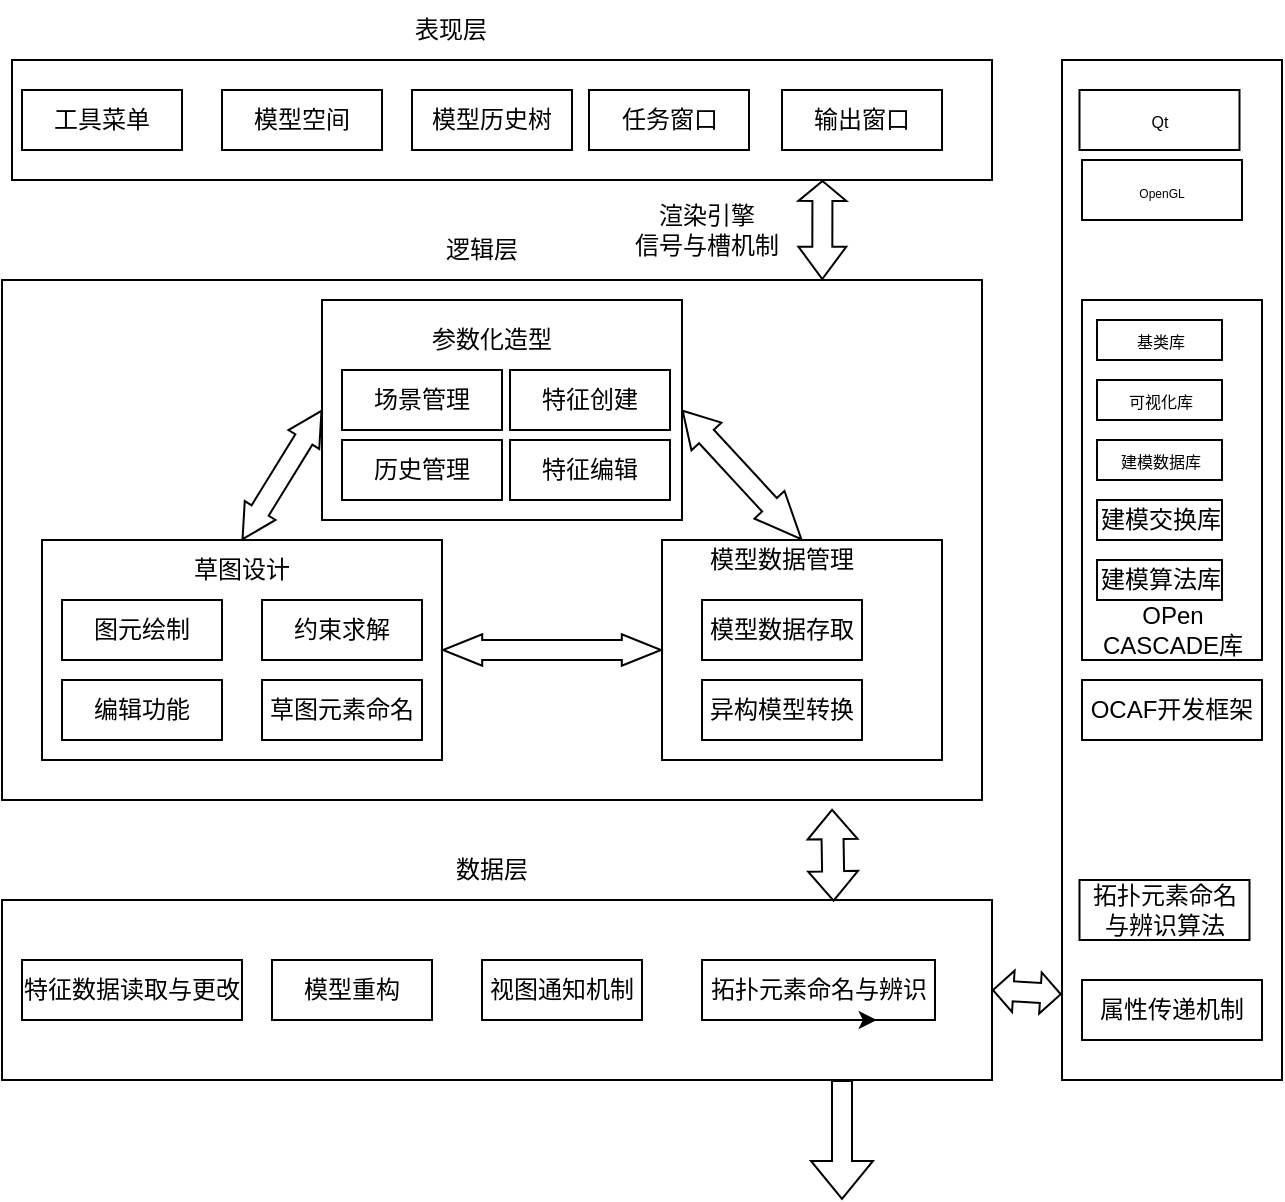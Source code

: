 <mxfile version="21.1.5" type="github">
  <diagram name="第 1 页" id="obXDIkw4ct05Dv1w8uGv">
    <mxGraphModel dx="613" dy="672" grid="1" gridSize="10" guides="1" tooltips="1" connect="1" arrows="1" fold="1" page="1" pageScale="1" pageWidth="827" pageHeight="1169" math="0" shadow="0">
      <root>
        <mxCell id="0" />
        <mxCell id="1" parent="0" />
        <mxCell id="hpdYj8IzXZtInwZiu81i-1" value="" style="rounded=0;whiteSpace=wrap;html=1;" vertex="1" parent="1">
          <mxGeometry x="125" y="70" width="490" height="60" as="geometry" />
        </mxCell>
        <mxCell id="hpdYj8IzXZtInwZiu81i-3" value="" style="rounded=0;whiteSpace=wrap;html=1;" vertex="1" parent="1">
          <mxGeometry x="120" y="180" width="490" height="260" as="geometry" />
        </mxCell>
        <mxCell id="hpdYj8IzXZtInwZiu81i-4" value="" style="rounded=0;whiteSpace=wrap;html=1;" vertex="1" parent="1">
          <mxGeometry x="120" y="490" width="495" height="90" as="geometry" />
        </mxCell>
        <mxCell id="hpdYj8IzXZtInwZiu81i-5" value="工具菜单" style="rounded=0;whiteSpace=wrap;html=1;" vertex="1" parent="1">
          <mxGeometry x="130" y="85" width="80" height="30" as="geometry" />
        </mxCell>
        <mxCell id="hpdYj8IzXZtInwZiu81i-6" value="模型空间" style="rounded=0;whiteSpace=wrap;html=1;" vertex="1" parent="1">
          <mxGeometry x="230" y="85" width="80" height="30" as="geometry" />
        </mxCell>
        <mxCell id="hpdYj8IzXZtInwZiu81i-7" value="模型历史树" style="rounded=0;whiteSpace=wrap;html=1;" vertex="1" parent="1">
          <mxGeometry x="325" y="85" width="80" height="30" as="geometry" />
        </mxCell>
        <mxCell id="hpdYj8IzXZtInwZiu81i-8" value="输出窗口" style="rounded=0;whiteSpace=wrap;html=1;" vertex="1" parent="1">
          <mxGeometry x="510" y="85" width="80" height="30" as="geometry" />
        </mxCell>
        <mxCell id="hpdYj8IzXZtInwZiu81i-9" value="任务窗口" style="rounded=0;whiteSpace=wrap;html=1;" vertex="1" parent="1">
          <mxGeometry x="413.5" y="85" width="80" height="30" as="geometry" />
        </mxCell>
        <mxCell id="hpdYj8IzXZtInwZiu81i-10" value="表现层" style="text;html=1;align=center;verticalAlign=middle;resizable=0;points=[];autosize=1;strokeColor=none;fillColor=none;" vertex="1" parent="1">
          <mxGeometry x="314" y="40" width="60" height="30" as="geometry" />
        </mxCell>
        <mxCell id="hpdYj8IzXZtInwZiu81i-11" value="" style="rounded=0;whiteSpace=wrap;html=1;" vertex="1" parent="1">
          <mxGeometry x="280" y="190" width="180" height="110" as="geometry" />
        </mxCell>
        <mxCell id="hpdYj8IzXZtInwZiu81i-12" value="场景管理" style="rounded=0;whiteSpace=wrap;html=1;" vertex="1" parent="1">
          <mxGeometry x="290" y="225" width="80" height="30" as="geometry" />
        </mxCell>
        <mxCell id="hpdYj8IzXZtInwZiu81i-13" value="历史管理" style="rounded=0;whiteSpace=wrap;html=1;" vertex="1" parent="1">
          <mxGeometry x="290" y="260" width="80" height="30" as="geometry" />
        </mxCell>
        <mxCell id="hpdYj8IzXZtInwZiu81i-14" value="特征创建" style="rounded=0;whiteSpace=wrap;html=1;" vertex="1" parent="1">
          <mxGeometry x="374" y="225" width="80" height="30" as="geometry" />
        </mxCell>
        <mxCell id="hpdYj8IzXZtInwZiu81i-15" value="特征编辑" style="rounded=0;whiteSpace=wrap;html=1;" vertex="1" parent="1">
          <mxGeometry x="374" y="260" width="80" height="30" as="geometry" />
        </mxCell>
        <mxCell id="hpdYj8IzXZtInwZiu81i-16" value="" style="rounded=0;whiteSpace=wrap;html=1;" vertex="1" parent="1">
          <mxGeometry x="140" y="310" width="200" height="110" as="geometry" />
        </mxCell>
        <mxCell id="hpdYj8IzXZtInwZiu81i-18" value="" style="rounded=0;whiteSpace=wrap;html=1;" vertex="1" parent="1">
          <mxGeometry x="450" y="310" width="140" height="110" as="geometry" />
        </mxCell>
        <mxCell id="hpdYj8IzXZtInwZiu81i-19" value="图元绘制" style="rounded=0;whiteSpace=wrap;html=1;" vertex="1" parent="1">
          <mxGeometry x="150" y="340" width="80" height="30" as="geometry" />
        </mxCell>
        <mxCell id="hpdYj8IzXZtInwZiu81i-20" value="约束求解" style="rounded=0;whiteSpace=wrap;html=1;" vertex="1" parent="1">
          <mxGeometry x="250" y="340" width="80" height="30" as="geometry" />
        </mxCell>
        <mxCell id="hpdYj8IzXZtInwZiu81i-21" value="编辑功能" style="rounded=0;whiteSpace=wrap;html=1;" vertex="1" parent="1">
          <mxGeometry x="150" y="380" width="80" height="30" as="geometry" />
        </mxCell>
        <mxCell id="hpdYj8IzXZtInwZiu81i-22" value="草图元素命名" style="rounded=0;whiteSpace=wrap;html=1;" vertex="1" parent="1">
          <mxGeometry x="250" y="380" width="80" height="30" as="geometry" />
        </mxCell>
        <mxCell id="hpdYj8IzXZtInwZiu81i-23" value="模型数据存取" style="rounded=0;whiteSpace=wrap;html=1;" vertex="1" parent="1">
          <mxGeometry x="470" y="340" width="80" height="30" as="geometry" />
        </mxCell>
        <mxCell id="hpdYj8IzXZtInwZiu81i-24" value="异构模型转换" style="rounded=0;whiteSpace=wrap;html=1;" vertex="1" parent="1">
          <mxGeometry x="470" y="380" width="80" height="30" as="geometry" />
        </mxCell>
        <mxCell id="hpdYj8IzXZtInwZiu81i-27" value="" style="rounded=0;whiteSpace=wrap;html=1;" vertex="1" parent="1">
          <mxGeometry x="650" y="70" width="110" height="510" as="geometry" />
        </mxCell>
        <mxCell id="hpdYj8IzXZtInwZiu81i-28" value="&lt;font style=&quot;font-size: 8px;&quot;&gt;Qt&lt;/font&gt;" style="rounded=0;whiteSpace=wrap;html=1;" vertex="1" parent="1">
          <mxGeometry x="658.75" y="85" width="80" height="30" as="geometry" />
        </mxCell>
        <mxCell id="hpdYj8IzXZtInwZiu81i-29" value="&lt;font style=&quot;font-size: 6px;&quot;&gt;OpenGL&lt;/font&gt;" style="rounded=0;whiteSpace=wrap;html=1;" vertex="1" parent="1">
          <mxGeometry x="660" y="120" width="80" height="30" as="geometry" />
        </mxCell>
        <mxCell id="hpdYj8IzXZtInwZiu81i-30" value="" style="rounded=0;whiteSpace=wrap;html=1;" vertex="1" parent="1">
          <mxGeometry x="660" y="190" width="90" height="180" as="geometry" />
        </mxCell>
        <mxCell id="hpdYj8IzXZtInwZiu81i-31" value="&lt;font style=&quot;font-size: 8px;&quot;&gt;基类库&lt;/font&gt;" style="rounded=0;whiteSpace=wrap;html=1;" vertex="1" parent="1">
          <mxGeometry x="667.5" y="200" width="62.5" height="20" as="geometry" />
        </mxCell>
        <mxCell id="hpdYj8IzXZtInwZiu81i-33" value="&lt;font style=&quot;font-size: 8px;&quot;&gt;可视化库&lt;/font&gt;" style="rounded=0;whiteSpace=wrap;html=1;" vertex="1" parent="1">
          <mxGeometry x="667.5" y="230" width="62.5" height="20" as="geometry" />
        </mxCell>
        <mxCell id="hpdYj8IzXZtInwZiu81i-34" value="&lt;font style=&quot;font-size: 8px;&quot;&gt;建模数据库&lt;/font&gt;" style="rounded=0;whiteSpace=wrap;html=1;" vertex="1" parent="1">
          <mxGeometry x="667.5" y="260" width="62.5" height="20" as="geometry" />
        </mxCell>
        <mxCell id="hpdYj8IzXZtInwZiu81i-35" value="建模交换库" style="rounded=0;whiteSpace=wrap;html=1;" vertex="1" parent="1">
          <mxGeometry x="667.5" y="290" width="62.5" height="20" as="geometry" />
        </mxCell>
        <mxCell id="hpdYj8IzXZtInwZiu81i-36" value="建模算法库" style="rounded=0;whiteSpace=wrap;html=1;" vertex="1" parent="1">
          <mxGeometry x="667.5" y="320" width="62.5" height="20" as="geometry" />
        </mxCell>
        <mxCell id="hpdYj8IzXZtInwZiu81i-38" value="OCAF开发框架" style="rounded=0;whiteSpace=wrap;html=1;" vertex="1" parent="1">
          <mxGeometry x="660" y="380" width="90" height="30" as="geometry" />
        </mxCell>
        <mxCell id="hpdYj8IzXZtInwZiu81i-39" value="拓扑元素命名与辨识算法" style="rounded=0;whiteSpace=wrap;html=1;" vertex="1" parent="1">
          <mxGeometry x="658.75" y="480" width="85" height="30" as="geometry" />
        </mxCell>
        <mxCell id="hpdYj8IzXZtInwZiu81i-40" value="属性传递机制" style="rounded=0;whiteSpace=wrap;html=1;" vertex="1" parent="1">
          <mxGeometry x="660" y="530" width="90" height="30" as="geometry" />
        </mxCell>
        <mxCell id="hpdYj8IzXZtInwZiu81i-42" value="OPen&lt;br&gt;CASCADE库" style="text;html=1;strokeColor=none;fillColor=none;align=center;verticalAlign=middle;whiteSpace=wrap;rounded=0;" vertex="1" parent="1">
          <mxGeometry x="667.5" y="340" width="75" height="30" as="geometry" />
        </mxCell>
        <mxCell id="hpdYj8IzXZtInwZiu81i-43" value="草图设计" style="text;html=1;strokeColor=none;fillColor=none;align=center;verticalAlign=middle;whiteSpace=wrap;rounded=0;" vertex="1" parent="1">
          <mxGeometry x="210" y="310" width="60" height="30" as="geometry" />
        </mxCell>
        <mxCell id="hpdYj8IzXZtInwZiu81i-44" value="模型数据管理" style="text;html=1;strokeColor=none;fillColor=none;align=center;verticalAlign=middle;whiteSpace=wrap;rounded=0;" vertex="1" parent="1">
          <mxGeometry x="470" y="305" width="80" height="30" as="geometry" />
        </mxCell>
        <mxCell id="hpdYj8IzXZtInwZiu81i-45" value="参数化造型" style="text;html=1;strokeColor=none;fillColor=none;align=center;verticalAlign=middle;whiteSpace=wrap;rounded=0;" vertex="1" parent="1">
          <mxGeometry x="325" y="195" width="80" height="30" as="geometry" />
        </mxCell>
        <mxCell id="hpdYj8IzXZtInwZiu81i-48" value="" style="shape=flexArrow;endArrow=classic;startArrow=classic;html=1;rounded=0;exitX=0.5;exitY=0;exitDx=0;exitDy=0;entryX=0;entryY=0.5;entryDx=0;entryDy=0;startWidth=7.059;startSize=5.271;endWidth=7.059;endSize=5.271;" edge="1" parent="1" source="hpdYj8IzXZtInwZiu81i-16" target="hpdYj8IzXZtInwZiu81i-11">
          <mxGeometry width="100" height="100" relative="1" as="geometry">
            <mxPoint x="170" y="300" as="sourcePoint" />
            <mxPoint x="270" y="200" as="targetPoint" />
          </mxGeometry>
        </mxCell>
        <mxCell id="hpdYj8IzXZtInwZiu81i-49" value="" style="shape=flexArrow;endArrow=classic;startArrow=classic;html=1;rounded=0;exitX=1;exitY=0.5;exitDx=0;exitDy=0;entryX=0;entryY=0.5;entryDx=0;entryDy=0;endWidth=4.706;endSize=6.2;startWidth=4.706;startSize=6.2;" edge="1" parent="1" source="hpdYj8IzXZtInwZiu81i-16" target="hpdYj8IzXZtInwZiu81i-18">
          <mxGeometry width="100" height="100" relative="1" as="geometry">
            <mxPoint x="340" y="450" as="sourcePoint" />
            <mxPoint x="440" y="350" as="targetPoint" />
          </mxGeometry>
        </mxCell>
        <mxCell id="hpdYj8IzXZtInwZiu81i-53" value="" style="shape=flexArrow;endArrow=classic;startArrow=classic;html=1;rounded=0;exitX=0.5;exitY=0;exitDx=0;exitDy=0;entryX=1;entryY=0.5;entryDx=0;entryDy=0;endWidth=9.412;endSize=5.506;startWidth=9.412;startSize=7.494;" edge="1" parent="1" source="hpdYj8IzXZtInwZiu81i-18" target="hpdYj8IzXZtInwZiu81i-11">
          <mxGeometry width="100" height="100" relative="1" as="geometry">
            <mxPoint x="440" y="340" as="sourcePoint" />
            <mxPoint x="540" y="240" as="targetPoint" />
          </mxGeometry>
        </mxCell>
        <mxCell id="hpdYj8IzXZtInwZiu81i-54" value="逻辑层" style="text;html=1;strokeColor=none;fillColor=none;align=center;verticalAlign=middle;whiteSpace=wrap;rounded=0;" vertex="1" parent="1">
          <mxGeometry x="330" y="150" width="60" height="30" as="geometry" />
        </mxCell>
        <mxCell id="hpdYj8IzXZtInwZiu81i-55" value="" style="shape=flexArrow;endArrow=classic;startArrow=classic;html=1;rounded=0;entryX=0.827;entryY=1;entryDx=0;entryDy=0;entryPerimeter=0;exitX=0.837;exitY=0;exitDx=0;exitDy=0;exitPerimeter=0;endWidth=12.941;endSize=2.988;startWidth=12.941;startSize=5.047;" edge="1" parent="1" source="hpdYj8IzXZtInwZiu81i-3" target="hpdYj8IzXZtInwZiu81i-1">
          <mxGeometry width="100" height="100" relative="1" as="geometry">
            <mxPoint x="470" y="250" as="sourcePoint" />
            <mxPoint x="570" y="150" as="targetPoint" />
          </mxGeometry>
        </mxCell>
        <mxCell id="hpdYj8IzXZtInwZiu81i-58" value="" style="shape=flexArrow;endArrow=classic;startArrow=classic;html=1;rounded=0;entryX=0.847;entryY=1.017;entryDx=0;entryDy=0;entryPerimeter=0;exitX=0.84;exitY=0.009;exitDx=0;exitDy=0;exitPerimeter=0;width=11;endSize=4.553;endWidth=12.941;startWidth=12.941;startSize=4.553;" edge="1" parent="1" source="hpdYj8IzXZtInwZiu81i-4" target="hpdYj8IzXZtInwZiu81i-3">
          <mxGeometry width="100" height="100" relative="1" as="geometry">
            <mxPoint x="526" y="480" as="sourcePoint" />
            <mxPoint x="510" y="510" as="targetPoint" />
          </mxGeometry>
        </mxCell>
        <mxCell id="hpdYj8IzXZtInwZiu81i-59" value="渲染引擎&lt;br&gt;信号与槽机制" style="text;html=1;strokeColor=none;fillColor=none;align=center;verticalAlign=middle;whiteSpace=wrap;rounded=0;" vertex="1" parent="1">
          <mxGeometry x="435" y="140" width="75" height="30" as="geometry" />
        </mxCell>
        <mxCell id="hpdYj8IzXZtInwZiu81i-60" style="edgeStyle=orthogonalEdgeStyle;rounded=0;orthogonalLoop=1;jettySize=auto;html=1;exitX=0.5;exitY=1;exitDx=0;exitDy=0;" edge="1" parent="1" source="hpdYj8IzXZtInwZiu81i-38" target="hpdYj8IzXZtInwZiu81i-38">
          <mxGeometry relative="1" as="geometry" />
        </mxCell>
        <mxCell id="hpdYj8IzXZtInwZiu81i-62" value="数据层" style="text;html=1;strokeColor=none;fillColor=none;align=center;verticalAlign=middle;whiteSpace=wrap;rounded=0;" vertex="1" parent="1">
          <mxGeometry x="335" y="460" width="60" height="30" as="geometry" />
        </mxCell>
        <mxCell id="hpdYj8IzXZtInwZiu81i-70" value="" style="shape=flexArrow;endArrow=classic;startArrow=classic;html=1;rounded=0;endWidth=9.655;endSize=3.062;startWidth=9.655;startSize=3.062;exitX=1;exitY=0.5;exitDx=0;exitDy=0;entryX=-0.001;entryY=0.916;entryDx=0;entryDy=0;entryPerimeter=0;" edge="1" parent="1" source="hpdYj8IzXZtInwZiu81i-4" target="hpdYj8IzXZtInwZiu81i-27">
          <mxGeometry width="100" height="100" relative="1" as="geometry">
            <mxPoint x="615" y="535" as="sourcePoint" />
            <mxPoint x="650" y="535" as="targetPoint" />
          </mxGeometry>
        </mxCell>
        <mxCell id="hpdYj8IzXZtInwZiu81i-71" value="特征数据读取与更改" style="rounded=0;whiteSpace=wrap;html=1;" vertex="1" parent="1">
          <mxGeometry x="130" y="520" width="110" height="30" as="geometry" />
        </mxCell>
        <mxCell id="hpdYj8IzXZtInwZiu81i-72" value="视图通知机制" style="rounded=0;whiteSpace=wrap;html=1;" vertex="1" parent="1">
          <mxGeometry x="360" y="520" width="80" height="30" as="geometry" />
        </mxCell>
        <mxCell id="hpdYj8IzXZtInwZiu81i-73" value="模型重构" style="rounded=0;whiteSpace=wrap;html=1;" vertex="1" parent="1">
          <mxGeometry x="255" y="520" width="80" height="30" as="geometry" />
        </mxCell>
        <mxCell id="hpdYj8IzXZtInwZiu81i-74" value="拓扑元素命名与辨识" style="rounded=0;whiteSpace=wrap;html=1;" vertex="1" parent="1">
          <mxGeometry x="470" y="520" width="116.5" height="30" as="geometry" />
        </mxCell>
        <mxCell id="hpdYj8IzXZtInwZiu81i-75" style="edgeStyle=orthogonalEdgeStyle;rounded=0;orthogonalLoop=1;jettySize=auto;html=1;exitX=0.5;exitY=1;exitDx=0;exitDy=0;entryX=0.75;entryY=1;entryDx=0;entryDy=0;" edge="1" parent="1" source="hpdYj8IzXZtInwZiu81i-74" target="hpdYj8IzXZtInwZiu81i-74">
          <mxGeometry relative="1" as="geometry" />
        </mxCell>
        <mxCell id="hpdYj8IzXZtInwZiu81i-76" value="" style="shape=flexArrow;endArrow=classic;html=1;rounded=0;" edge="1" parent="1">
          <mxGeometry width="50" height="50" relative="1" as="geometry">
            <mxPoint x="540" y="580" as="sourcePoint" />
            <mxPoint x="540" y="640" as="targetPoint" />
          </mxGeometry>
        </mxCell>
      </root>
    </mxGraphModel>
  </diagram>
</mxfile>
